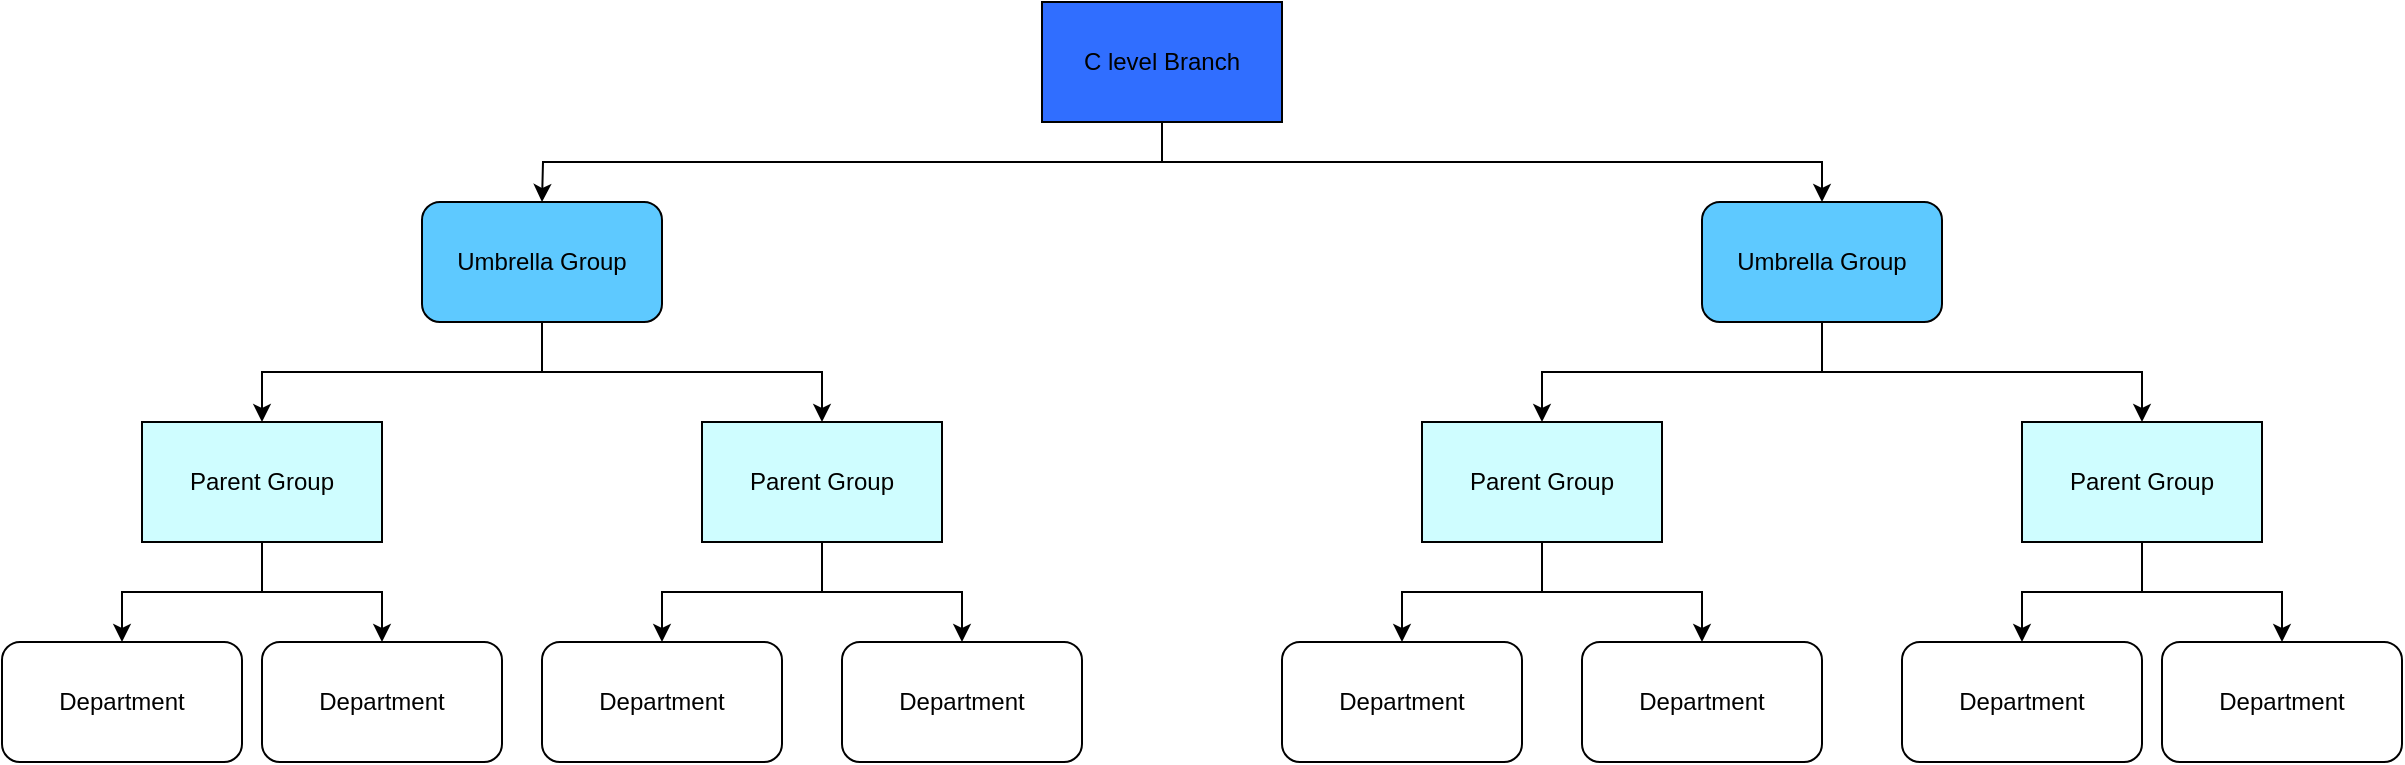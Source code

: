<mxfile version="20.5.3" type="github" pages="6">
  <diagram id="4ikQtxZD_PR35KBjlBdZ" name="TRIR org reference">
    <mxGraphModel dx="2238" dy="555" grid="1" gridSize="10" guides="1" tooltips="1" connect="1" arrows="1" fold="1" page="1" pageScale="1" pageWidth="850" pageHeight="1100" math="0" shadow="0">
      <root>
        <mxCell id="0" />
        <mxCell id="1" parent="0" />
        <mxCell id="0NV8ZL9Bznjt_yEaeso6-6" style="edgeStyle=orthogonalEdgeStyle;rounded=0;orthogonalLoop=1;jettySize=auto;html=1;exitX=0.5;exitY=1;exitDx=0;exitDy=0;entryX=0.5;entryY=0;entryDx=0;entryDy=0;" edge="1" parent="1" source="0NV8ZL9Bznjt_yEaeso6-1">
          <mxGeometry relative="1" as="geometry">
            <mxPoint x="220" y="110" as="targetPoint" />
          </mxGeometry>
        </mxCell>
        <mxCell id="0NV8ZL9Bznjt_yEaeso6-7" style="edgeStyle=orthogonalEdgeStyle;rounded=0;orthogonalLoop=1;jettySize=auto;html=1;exitX=0.5;exitY=1;exitDx=0;exitDy=0;entryX=0.5;entryY=0;entryDx=0;entryDy=0;" edge="1" parent="1" source="0NV8ZL9Bznjt_yEaeso6-1" target="0NV8ZL9Bznjt_yEaeso6-3">
          <mxGeometry relative="1" as="geometry" />
        </mxCell>
        <mxCell id="0NV8ZL9Bznjt_yEaeso6-1" value="C level Branch" style="rounded=0;whiteSpace=wrap;html=1;fillColor=#306EFF;" vertex="1" parent="1">
          <mxGeometry x="470" y="10" width="120" height="60" as="geometry" />
        </mxCell>
        <mxCell id="0NV8ZL9Bznjt_yEaeso6-33" style="edgeStyle=orthogonalEdgeStyle;rounded=0;orthogonalLoop=1;jettySize=auto;html=1;exitX=0.5;exitY=1;exitDx=0;exitDy=0;entryX=0.5;entryY=0;entryDx=0;entryDy=0;" edge="1" parent="1" source="0NV8ZL9Bznjt_yEaeso6-3" target="0NV8ZL9Bznjt_yEaeso6-10">
          <mxGeometry relative="1" as="geometry" />
        </mxCell>
        <mxCell id="0NV8ZL9Bznjt_yEaeso6-34" style="edgeStyle=orthogonalEdgeStyle;rounded=0;orthogonalLoop=1;jettySize=auto;html=1;exitX=0.5;exitY=1;exitDx=0;exitDy=0;entryX=0.5;entryY=0;entryDx=0;entryDy=0;" edge="1" parent="1" source="0NV8ZL9Bznjt_yEaeso6-3" target="0NV8ZL9Bznjt_yEaeso6-11">
          <mxGeometry relative="1" as="geometry" />
        </mxCell>
        <mxCell id="0NV8ZL9Bznjt_yEaeso6-3" value="Umbrella Group" style="rounded=1;whiteSpace=wrap;html=1;fillColor=#5EC9FF;" vertex="1" parent="1">
          <mxGeometry x="800" y="110" width="120" height="60" as="geometry" />
        </mxCell>
        <mxCell id="0NV8ZL9Bznjt_yEaeso6-37" style="edgeStyle=orthogonalEdgeStyle;rounded=0;orthogonalLoop=1;jettySize=auto;html=1;exitX=0.5;exitY=1;exitDx=0;exitDy=0;entryX=0.5;entryY=0;entryDx=0;entryDy=0;" edge="1" parent="1" source="0NV8ZL9Bznjt_yEaeso6-10" target="0NV8ZL9Bznjt_yEaeso6-16">
          <mxGeometry relative="1" as="geometry" />
        </mxCell>
        <mxCell id="0NV8ZL9Bznjt_yEaeso6-38" style="edgeStyle=orthogonalEdgeStyle;rounded=0;orthogonalLoop=1;jettySize=auto;html=1;exitX=0.5;exitY=1;exitDx=0;exitDy=0;entryX=0.5;entryY=0;entryDx=0;entryDy=0;" edge="1" parent="1" source="0NV8ZL9Bznjt_yEaeso6-10" target="0NV8ZL9Bznjt_yEaeso6-17">
          <mxGeometry relative="1" as="geometry" />
        </mxCell>
        <mxCell id="0NV8ZL9Bznjt_yEaeso6-10" value="Parent Group" style="rounded=0;whiteSpace=wrap;html=1;fillColor=#CFFDFF;" vertex="1" parent="1">
          <mxGeometry x="660" y="220" width="120" height="60" as="geometry" />
        </mxCell>
        <mxCell id="0NV8ZL9Bznjt_yEaeso6-35" style="edgeStyle=orthogonalEdgeStyle;rounded=0;orthogonalLoop=1;jettySize=auto;html=1;exitX=0.5;exitY=1;exitDx=0;exitDy=0;entryX=0.5;entryY=0;entryDx=0;entryDy=0;" edge="1" parent="1" source="0NV8ZL9Bznjt_yEaeso6-11" target="0NV8ZL9Bznjt_yEaeso6-18">
          <mxGeometry relative="1" as="geometry" />
        </mxCell>
        <mxCell id="0NV8ZL9Bznjt_yEaeso6-36" style="edgeStyle=orthogonalEdgeStyle;rounded=0;orthogonalLoop=1;jettySize=auto;html=1;exitX=0.5;exitY=1;exitDx=0;exitDy=0;entryX=0.5;entryY=0;entryDx=0;entryDy=0;" edge="1" parent="1" source="0NV8ZL9Bznjt_yEaeso6-11" target="0NV8ZL9Bznjt_yEaeso6-19">
          <mxGeometry relative="1" as="geometry" />
        </mxCell>
        <mxCell id="0NV8ZL9Bznjt_yEaeso6-11" value="Parent Group" style="rounded=0;whiteSpace=wrap;html=1;fillColor=#CFFDFF;" vertex="1" parent="1">
          <mxGeometry x="960" y="220" width="120" height="60" as="geometry" />
        </mxCell>
        <mxCell id="0NV8ZL9Bznjt_yEaeso6-16" value="Department" style="rounded=1;whiteSpace=wrap;html=1;fillColor=#FFFFFF;" vertex="1" parent="1">
          <mxGeometry x="590" y="330" width="120" height="60" as="geometry" />
        </mxCell>
        <mxCell id="0NV8ZL9Bznjt_yEaeso6-17" value="Department" style="rounded=1;whiteSpace=wrap;html=1;fillColor=#FFFFFF;" vertex="1" parent="1">
          <mxGeometry x="740" y="330" width="120" height="60" as="geometry" />
        </mxCell>
        <mxCell id="0NV8ZL9Bznjt_yEaeso6-18" value="Department" style="rounded=1;whiteSpace=wrap;html=1;fillColor=#FFFFFF;" vertex="1" parent="1">
          <mxGeometry x="900" y="330" width="120" height="60" as="geometry" />
        </mxCell>
        <mxCell id="0NV8ZL9Bznjt_yEaeso6-19" value="Department" style="rounded=1;whiteSpace=wrap;html=1;fillColor=#FFFFFF;" vertex="1" parent="1">
          <mxGeometry x="1030" y="330" width="120" height="60" as="geometry" />
        </mxCell>
        <mxCell id="0NV8ZL9Bznjt_yEaeso6-27" style="edgeStyle=orthogonalEdgeStyle;rounded=0;orthogonalLoop=1;jettySize=auto;html=1;exitX=0.5;exitY=1;exitDx=0;exitDy=0;entryX=0.5;entryY=0;entryDx=0;entryDy=0;" edge="1" parent="1" source="0NV8ZL9Bznjt_yEaeso6-20" target="0NV8ZL9Bznjt_yEaeso6-21">
          <mxGeometry relative="1" as="geometry" />
        </mxCell>
        <mxCell id="0NV8ZL9Bznjt_yEaeso6-28" style="edgeStyle=orthogonalEdgeStyle;rounded=0;orthogonalLoop=1;jettySize=auto;html=1;exitX=0.5;exitY=1;exitDx=0;exitDy=0;" edge="1" parent="1" source="0NV8ZL9Bznjt_yEaeso6-20" target="0NV8ZL9Bznjt_yEaeso6-22">
          <mxGeometry relative="1" as="geometry" />
        </mxCell>
        <mxCell id="0NV8ZL9Bznjt_yEaeso6-20" value="Umbrella Group" style="rounded=1;whiteSpace=wrap;html=1;fillColor=#5EC9FF;" vertex="1" parent="1">
          <mxGeometry x="160" y="110" width="120" height="60" as="geometry" />
        </mxCell>
        <mxCell id="0NV8ZL9Bznjt_yEaeso6-31" style="edgeStyle=orthogonalEdgeStyle;rounded=0;orthogonalLoop=1;jettySize=auto;html=1;exitX=0.5;exitY=1;exitDx=0;exitDy=0;entryX=0.5;entryY=0;entryDx=0;entryDy=0;" edge="1" parent="1" source="0NV8ZL9Bznjt_yEaeso6-21" target="0NV8ZL9Bznjt_yEaeso6-23">
          <mxGeometry relative="1" as="geometry" />
        </mxCell>
        <mxCell id="0NV8ZL9Bznjt_yEaeso6-32" style="edgeStyle=orthogonalEdgeStyle;rounded=0;orthogonalLoop=1;jettySize=auto;html=1;exitX=0.5;exitY=1;exitDx=0;exitDy=0;entryX=0.5;entryY=0;entryDx=0;entryDy=0;" edge="1" parent="1" source="0NV8ZL9Bznjt_yEaeso6-21" target="0NV8ZL9Bznjt_yEaeso6-24">
          <mxGeometry relative="1" as="geometry" />
        </mxCell>
        <mxCell id="0NV8ZL9Bznjt_yEaeso6-21" value="Parent Group" style="rounded=0;whiteSpace=wrap;html=1;fillColor=#CFFDFF;" vertex="1" parent="1">
          <mxGeometry x="20" y="220" width="120" height="60" as="geometry" />
        </mxCell>
        <mxCell id="0NV8ZL9Bznjt_yEaeso6-29" style="edgeStyle=orthogonalEdgeStyle;rounded=0;orthogonalLoop=1;jettySize=auto;html=1;exitX=0.5;exitY=1;exitDx=0;exitDy=0;entryX=0.5;entryY=0;entryDx=0;entryDy=0;" edge="1" parent="1" source="0NV8ZL9Bznjt_yEaeso6-22" target="0NV8ZL9Bznjt_yEaeso6-25">
          <mxGeometry relative="1" as="geometry" />
        </mxCell>
        <mxCell id="0NV8ZL9Bznjt_yEaeso6-30" style="edgeStyle=orthogonalEdgeStyle;rounded=0;orthogonalLoop=1;jettySize=auto;html=1;exitX=0.5;exitY=1;exitDx=0;exitDy=0;entryX=0.5;entryY=0;entryDx=0;entryDy=0;" edge="1" parent="1" source="0NV8ZL9Bznjt_yEaeso6-22" target="0NV8ZL9Bznjt_yEaeso6-26">
          <mxGeometry relative="1" as="geometry" />
        </mxCell>
        <mxCell id="0NV8ZL9Bznjt_yEaeso6-22" value="Parent Group" style="rounded=0;whiteSpace=wrap;html=1;fillColor=#CFFDFF;" vertex="1" parent="1">
          <mxGeometry x="300" y="220" width="120" height="60" as="geometry" />
        </mxCell>
        <mxCell id="0NV8ZL9Bznjt_yEaeso6-23" value="Department" style="rounded=1;whiteSpace=wrap;html=1;fillColor=#FFFFFF;" vertex="1" parent="1">
          <mxGeometry x="-50" y="330" width="120" height="60" as="geometry" />
        </mxCell>
        <mxCell id="0NV8ZL9Bznjt_yEaeso6-24" value="Department" style="rounded=1;whiteSpace=wrap;html=1;fillColor=#FFFFFF;" vertex="1" parent="1">
          <mxGeometry x="80" y="330" width="120" height="60" as="geometry" />
        </mxCell>
        <mxCell id="0NV8ZL9Bznjt_yEaeso6-25" value="Department" style="rounded=1;whiteSpace=wrap;html=1;fillColor=#FFFFFF;" vertex="1" parent="1">
          <mxGeometry x="220" y="330" width="120" height="60" as="geometry" />
        </mxCell>
        <mxCell id="0NV8ZL9Bznjt_yEaeso6-26" value="Department" style="rounded=1;whiteSpace=wrap;html=1;fillColor=#FFFFFF;" vertex="1" parent="1">
          <mxGeometry x="370" y="330" width="120" height="60" as="geometry" />
        </mxCell>
      </root>
    </mxGraphModel>
  </diagram>
  <diagram id="JPGACa9Vc3AuNK8GkuSG" name="TRIR Classification">
    <mxGraphModel dx="1319" dy="527" grid="1" gridSize="10" guides="1" tooltips="1" connect="1" arrows="1" fold="1" page="1" pageScale="1" pageWidth="850" pageHeight="1100" math="0" shadow="0">
      <root>
        <mxCell id="0" />
        <mxCell id="1" parent="0" />
        <mxCell id="skb4Jlj11IIARicnLkOH-12" style="edgeStyle=orthogonalEdgeStyle;rounded=0;orthogonalLoop=1;jettySize=auto;html=1;exitX=0.5;exitY=1;exitDx=0;exitDy=0;entryX=0.5;entryY=0;entryDx=0;entryDy=0;" edge="1" parent="1" source="skb4Jlj11IIARicnLkOH-1" target="skb4Jlj11IIARicnLkOH-3">
          <mxGeometry relative="1" as="geometry" />
        </mxCell>
        <mxCell id="skb4Jlj11IIARicnLkOH-1" value="Receive Hours worked per department code" style="rounded=0;whiteSpace=wrap;html=1;fillColor=#FFFFFF;" vertex="1" parent="1">
          <mxGeometry x="360" y="20" width="120" height="60" as="geometry" />
        </mxCell>
        <mxCell id="skb4Jlj11IIARicnLkOH-13" style="edgeStyle=orthogonalEdgeStyle;rounded=0;orthogonalLoop=1;jettySize=auto;html=1;exitX=0.5;exitY=1;exitDx=0;exitDy=0;entryX=0.5;entryY=0;entryDx=0;entryDy=0;" edge="1" parent="1" source="skb4Jlj11IIARicnLkOH-3" target="skb4Jlj11IIARicnLkOH-4">
          <mxGeometry relative="1" as="geometry" />
        </mxCell>
        <mxCell id="skb4Jlj11IIARicnLkOH-3" value="Convert department codes to parent groups" style="rounded=1;whiteSpace=wrap;html=1;fillColor=#FFFFFF;" vertex="1" parent="1">
          <mxGeometry x="360" y="110" width="120" height="60" as="geometry" />
        </mxCell>
        <mxCell id="skb4Jlj11IIARicnLkOH-8" style="edgeStyle=orthogonalEdgeStyle;rounded=0;orthogonalLoop=1;jettySize=auto;html=1;exitX=0.5;exitY=1;exitDx=0;exitDy=0;entryX=0.5;entryY=0;entryDx=0;entryDy=0;" edge="1" parent="1" source="skb4Jlj11IIARicnLkOH-4" target="skb4Jlj11IIARicnLkOH-5">
          <mxGeometry relative="1" as="geometry" />
        </mxCell>
        <mxCell id="skb4Jlj11IIARicnLkOH-9" style="edgeStyle=orthogonalEdgeStyle;rounded=0;orthogonalLoop=1;jettySize=auto;html=1;exitX=0.5;exitY=1;exitDx=0;exitDy=0;entryX=0.5;entryY=0;entryDx=0;entryDy=0;" edge="1" parent="1" source="skb4Jlj11IIARicnLkOH-4" target="skb4Jlj11IIARicnLkOH-6">
          <mxGeometry relative="1" as="geometry" />
        </mxCell>
        <mxCell id="skb4Jlj11IIARicnLkOH-4" value="List of hours per parent group" style="rounded=0;whiteSpace=wrap;html=1;fillColor=#FFFFFF;" vertex="1" parent="1">
          <mxGeometry x="360" y="200" width="120" height="60" as="geometry" />
        </mxCell>
        <mxCell id="skb4Jlj11IIARicnLkOH-5" value="Calculate TRIR for each parent group" style="rounded=1;whiteSpace=wrap;html=1;fillColor=#FFFFFF;" vertex="1" parent="1">
          <mxGeometry x="200" y="330" width="120" height="60" as="geometry" />
        </mxCell>
        <mxCell id="skb4Jlj11IIARicnLkOH-11" style="edgeStyle=orthogonalEdgeStyle;rounded=0;orthogonalLoop=1;jettySize=auto;html=1;exitX=0.5;exitY=1;exitDx=0;exitDy=0;entryX=0.5;entryY=0;entryDx=0;entryDy=0;" edge="1" parent="1" source="skb4Jlj11IIARicnLkOH-6" target="skb4Jlj11IIARicnLkOH-10">
          <mxGeometry relative="1" as="geometry" />
        </mxCell>
        <mxCell id="skb4Jlj11IIARicnLkOH-6" value="Convert parent groups to umbrella groups" style="rounded=1;whiteSpace=wrap;html=1;fillColor=#FFFFFF;" vertex="1" parent="1">
          <mxGeometry x="520" y="330" width="120" height="60" as="geometry" />
        </mxCell>
        <mxCell id="skb4Jlj11IIARicnLkOH-10" value="Calculate TRIR for each umbrella group" style="rounded=0;whiteSpace=wrap;html=1;fillColor=#FFFFFF;" vertex="1" parent="1">
          <mxGeometry x="520" y="430" width="120" height="60" as="geometry" />
        </mxCell>
      </root>
    </mxGraphModel>
  </diagram>
  <diagram name="COO" id="0PV4l2RN6ExlgMnc6IIl">
    <mxGraphModel dx="3488" dy="2154" grid="1" gridSize="10" guides="1" tooltips="1" connect="1" arrows="1" fold="1" page="1" pageScale="1" pageWidth="850" pageHeight="1100" math="0" shadow="0">
      <root>
        <mxCell id="__tivnSJPJ-c5QnjkRlh-0" />
        <mxCell id="__tivnSJPJ-c5QnjkRlh-1" parent="__tivnSJPJ-c5QnjkRlh-0" />
        <mxCell id="__tivnSJPJ-c5QnjkRlh-2" style="edgeStyle=orthogonalEdgeStyle;rounded=0;orthogonalLoop=1;jettySize=auto;html=1;exitX=0.5;exitY=1;exitDx=0;exitDy=0;entryX=0.5;entryY=0;entryDx=0;entryDy=0;" edge="1" parent="__tivnSJPJ-c5QnjkRlh-1" source="__tivnSJPJ-c5QnjkRlh-4" target="__tivnSJPJ-c5QnjkRlh-20">
          <mxGeometry relative="1" as="geometry">
            <mxPoint x="220" y="110" as="targetPoint" />
          </mxGeometry>
        </mxCell>
        <mxCell id="__tivnSJPJ-c5QnjkRlh-3" style="edgeStyle=orthogonalEdgeStyle;rounded=0;orthogonalLoop=1;jettySize=auto;html=1;exitX=0.5;exitY=1;exitDx=0;exitDy=0;entryX=0.5;entryY=0;entryDx=0;entryDy=0;" edge="1" parent="__tivnSJPJ-c5QnjkRlh-1" source="__tivnSJPJ-c5QnjkRlh-4" target="__tivnSJPJ-c5QnjkRlh-7">
          <mxGeometry relative="1" as="geometry" />
        </mxCell>
        <mxCell id="__tivnSJPJ-c5QnjkRlh-4" value="COO" style="rounded=0;whiteSpace=wrap;html=1;fillColor=#306EFF;" vertex="1" parent="__tivnSJPJ-c5QnjkRlh-1">
          <mxGeometry x="470" y="10" width="120" height="60" as="geometry" />
        </mxCell>
        <mxCell id="__tivnSJPJ-c5QnjkRlh-5" style="edgeStyle=orthogonalEdgeStyle;rounded=0;orthogonalLoop=1;jettySize=auto;html=1;exitX=0.5;exitY=1;exitDx=0;exitDy=0;entryX=0.5;entryY=0;entryDx=0;entryDy=0;" edge="1" parent="__tivnSJPJ-c5QnjkRlh-1" source="__tivnSJPJ-c5QnjkRlh-7" target="__tivnSJPJ-c5QnjkRlh-10">
          <mxGeometry relative="1" as="geometry" />
        </mxCell>
        <mxCell id="__tivnSJPJ-c5QnjkRlh-6" style="edgeStyle=orthogonalEdgeStyle;rounded=0;orthogonalLoop=1;jettySize=auto;html=1;exitX=0.5;exitY=1;exitDx=0;exitDy=0;entryX=0.5;entryY=0;entryDx=0;entryDy=0;" edge="1" parent="__tivnSJPJ-c5QnjkRlh-1" source="__tivnSJPJ-c5QnjkRlh-7" target="__tivnSJPJ-c5QnjkRlh-13">
          <mxGeometry relative="1" as="geometry" />
        </mxCell>
        <mxCell id="lzsAlcliRnoVix8cmEjQ-12" style="edgeStyle=orthogonalEdgeStyle;rounded=0;orthogonalLoop=1;jettySize=auto;html=1;exitX=0.5;exitY=1;exitDx=0;exitDy=0;entryX=0.5;entryY=0;entryDx=0;entryDy=0;" edge="1" parent="__tivnSJPJ-c5QnjkRlh-1" source="__tivnSJPJ-c5QnjkRlh-7" target="lzsAlcliRnoVix8cmEjQ-11">
          <mxGeometry relative="1" as="geometry" />
        </mxCell>
        <mxCell id="lzsAlcliRnoVix8cmEjQ-14" style="edgeStyle=orthogonalEdgeStyle;rounded=0;orthogonalLoop=1;jettySize=auto;html=1;exitX=0.5;exitY=1;exitDx=0;exitDy=0;" edge="1" parent="__tivnSJPJ-c5QnjkRlh-1" source="__tivnSJPJ-c5QnjkRlh-7" target="lzsAlcliRnoVix8cmEjQ-13">
          <mxGeometry relative="1" as="geometry" />
        </mxCell>
        <mxCell id="__tivnSJPJ-c5QnjkRlh-7" value="&lt;b&gt;MLO&lt;br&gt;&lt;br&gt;&lt;br&gt;&lt;/b&gt;" style="rounded=1;whiteSpace=wrap;html=1;fillColor=#5EC9FF;" vertex="1" parent="__tivnSJPJ-c5QnjkRlh-1">
          <mxGeometry x="692.5" y="120" width="120" height="60" as="geometry" />
        </mxCell>
        <mxCell id="__tivnSJPJ-c5QnjkRlh-8" style="edgeStyle=orthogonalEdgeStyle;rounded=0;orthogonalLoop=1;jettySize=auto;html=1;exitX=0.5;exitY=1;exitDx=0;exitDy=0;entryX=0.5;entryY=0;entryDx=0;entryDy=0;" edge="1" parent="__tivnSJPJ-c5QnjkRlh-1" source="__tivnSJPJ-c5QnjkRlh-10" target="__tivnSJPJ-c5QnjkRlh-14">
          <mxGeometry relative="1" as="geometry" />
        </mxCell>
        <mxCell id="__tivnSJPJ-c5QnjkRlh-10" value="&lt;b&gt;BSM&lt;/b&gt;" style="rounded=0;whiteSpace=wrap;html=1;fillColor=#CFFDFF;" vertex="1" parent="__tivnSJPJ-c5QnjkRlh-1">
          <mxGeometry x="412.5" y="230" width="150" height="80" as="geometry" />
        </mxCell>
        <mxCell id="__tivnSJPJ-c5QnjkRlh-12" style="edgeStyle=orthogonalEdgeStyle;rounded=0;orthogonalLoop=1;jettySize=auto;html=1;exitX=0.5;exitY=1;exitDx=0;exitDy=0;entryX=0.5;entryY=0;entryDx=0;entryDy=0;" edge="1" parent="__tivnSJPJ-c5QnjkRlh-1" source="__tivnSJPJ-c5QnjkRlh-13" target="__tivnSJPJ-c5QnjkRlh-17">
          <mxGeometry relative="1" as="geometry" />
        </mxCell>
        <mxCell id="__tivnSJPJ-c5QnjkRlh-13" value="&lt;b&gt;Production&lt;/b&gt;" style="rounded=0;whiteSpace=wrap;html=1;fillColor=#CFFDFF;" vertex="1" parent="__tivnSJPJ-c5QnjkRlh-1">
          <mxGeometry x="692.5" y="230" width="120" height="60" as="geometry" />
        </mxCell>
        <mxCell id="__tivnSJPJ-c5QnjkRlh-14" value="US041 Study Management&lt;br&gt;&lt;br&gt;US042 Accessioning&lt;br&gt;&lt;table width=&quot;233&quot; cellspacing=&quot;0&quot; cellpadding=&quot;0&quot; border=&quot;0&quot;&gt;&lt;tbody&gt;&lt;tr style=&quot;height:10.2pt&quot; height=&quot;14&quot;&gt;  &lt;td style=&quot;height: 10.2pt; width: 175pt; font-size: 8pt; font-family: Arial;&quot; width=&quot;233&quot; height=&quot;14&quot;&gt;&lt;/td&gt;&lt;/tr&gt;&lt;/tbody&gt;&lt;/table&gt;" style="rounded=1;whiteSpace=wrap;html=1;fillColor=#FFFFFF;" vertex="1" parent="__tivnSJPJ-c5QnjkRlh-1">
          <mxGeometry x="400" y="380" width="175" height="80" as="geometry" />
        </mxCell>
        <mxCell id="__tivnSJPJ-c5QnjkRlh-17" value="US020 Molecular Lab Labor (sample prep)&lt;br&gt;&lt;br&gt;US021 Molecular Lab Labor - PCR&lt;br&gt;" style="rounded=1;whiteSpace=wrap;html=1;fillColor=#FFFFFF;" vertex="1" parent="__tivnSJPJ-c5QnjkRlh-1">
          <mxGeometry x="627.5" y="370" width="250" height="80" as="geometry" />
        </mxCell>
        <mxCell id="__tivnSJPJ-c5QnjkRlh-18" style="edgeStyle=orthogonalEdgeStyle;rounded=0;orthogonalLoop=1;jettySize=auto;html=1;exitX=0.5;exitY=1;exitDx=0;exitDy=0;entryX=0.5;entryY=0;entryDx=0;entryDy=0;" edge="1" parent="__tivnSJPJ-c5QnjkRlh-1" source="__tivnSJPJ-c5QnjkRlh-20" target="__tivnSJPJ-c5QnjkRlh-23">
          <mxGeometry relative="1" as="geometry" />
        </mxCell>
        <mxCell id="__tivnSJPJ-c5QnjkRlh-19" style="edgeStyle=orthogonalEdgeStyle;rounded=0;orthogonalLoop=1;jettySize=auto;html=1;exitX=0.5;exitY=1;exitDx=0;exitDy=0;" edge="1" parent="__tivnSJPJ-c5QnjkRlh-1" source="__tivnSJPJ-c5QnjkRlh-20" target="__tivnSJPJ-c5QnjkRlh-26">
          <mxGeometry relative="1" as="geometry" />
        </mxCell>
        <mxCell id="lzsAlcliRnoVix8cmEjQ-8" style="edgeStyle=orthogonalEdgeStyle;rounded=0;orthogonalLoop=1;jettySize=auto;html=1;exitX=0.5;exitY=1;exitDx=0;exitDy=0;entryX=0.5;entryY=0;entryDx=0;entryDy=0;" edge="1" parent="__tivnSJPJ-c5QnjkRlh-1" source="__tivnSJPJ-c5QnjkRlh-20" target="lzsAlcliRnoVix8cmEjQ-5">
          <mxGeometry relative="1" as="geometry" />
        </mxCell>
        <mxCell id="__tivnSJPJ-c5QnjkRlh-20" value="&lt;b&gt;Site Operations &amp;amp; EHS&lt;/b&gt;&lt;br&gt;&lt;br&gt;US030 Site Operations" style="rounded=1;whiteSpace=wrap;html=1;fillColor=#5EC9FF;" vertex="1" parent="__tivnSJPJ-c5QnjkRlh-1">
          <mxGeometry y="120" width="160" height="50" as="geometry" />
        </mxCell>
        <mxCell id="__tivnSJPJ-c5QnjkRlh-23" value="&lt;b&gt;EHS&lt;/b&gt;&lt;br&gt;&lt;br&gt;US030 Site Operations" style="rounded=0;whiteSpace=wrap;html=1;fillColor=#CFFDFF;" vertex="1" parent="__tivnSJPJ-c5QnjkRlh-1">
          <mxGeometry x="20" y="220" width="120" height="60" as="geometry" />
        </mxCell>
        <mxCell id="__tivnSJPJ-c5QnjkRlh-26" value="&lt;b&gt;Site Operations&lt;/b&gt;&lt;br&gt;&lt;br&gt;US030 Site Operations" style="rounded=0;whiteSpace=wrap;html=1;fillColor=#CFFDFF;" vertex="1" parent="__tivnSJPJ-c5QnjkRlh-1">
          <mxGeometry x="170" y="220" width="120" height="60" as="geometry" />
        </mxCell>
        <mxCell id="lzsAlcliRnoVix8cmEjQ-2" value="Umbrella Group" style="rounded=1;whiteSpace=wrap;html=1;fillColor=#5EC9FF;" vertex="1" parent="__tivnSJPJ-c5QnjkRlh-1">
          <mxGeometry y="-250" width="120" height="60" as="geometry" />
        </mxCell>
        <mxCell id="lzsAlcliRnoVix8cmEjQ-3" value="Parent Group" style="rounded=0;whiteSpace=wrap;html=1;fillColor=#CFFDFF;" vertex="1" parent="__tivnSJPJ-c5QnjkRlh-1">
          <mxGeometry y="-180" width="120" height="60" as="geometry" />
        </mxCell>
        <mxCell id="lzsAlcliRnoVix8cmEjQ-4" value="Department" style="rounded=1;whiteSpace=wrap;html=1;fillColor=#FFFFFF;" vertex="1" parent="__tivnSJPJ-c5QnjkRlh-1">
          <mxGeometry y="-110" width="120" height="60" as="geometry" />
        </mxCell>
        <mxCell id="lzsAlcliRnoVix8cmEjQ-5" value="&lt;b&gt;Site Engineering&lt;/b&gt;&lt;br&gt;&lt;br&gt;US030 Site Operations" style="rounded=0;whiteSpace=wrap;html=1;fillColor=#CFFDFF;" vertex="1" parent="__tivnSJPJ-c5QnjkRlh-1">
          <mxGeometry x="-130" y="220" width="120" height="60" as="geometry" />
        </mxCell>
        <mxCell id="lzsAlcliRnoVix8cmEjQ-11" value="&lt;b&gt;Molecular Lab Technical&lt;br&gt;&lt;/b&gt;&lt;br&gt;US056 Molecular Lab Technical&lt;br&gt;" style="rounded=0;whiteSpace=wrap;html=1;fillColor=#CFFDFF;" vertex="1" parent="__tivnSJPJ-c5QnjkRlh-1">
          <mxGeometry x="912.5" y="230" width="180" height="80" as="geometry" />
        </mxCell>
        <mxCell id="lzsAlcliRnoVix8cmEjQ-13" value="&lt;b&gt;Scaling &amp;amp; Sustaining&lt;br&gt;&lt;/b&gt;&lt;br&gt;US102 Scaling &amp;amp; Sustaining" style="rounded=0;whiteSpace=wrap;html=1;fillColor=#CFFDFF;" vertex="1" parent="__tivnSJPJ-c5QnjkRlh-1">
          <mxGeometry x="1100" y="230" width="180" height="80" as="geometry" />
        </mxCell>
      </root>
    </mxGraphModel>
  </diagram>
  <diagram name="CCO" id="kPoYybZJMVzv0uWf1dpo">
    <mxGraphModel dx="2169" dy="527" grid="1" gridSize="10" guides="1" tooltips="1" connect="1" arrows="1" fold="1" page="1" pageScale="1" pageWidth="850" pageHeight="1100" math="0" shadow="0">
      <root>
        <mxCell id="mA0xq2Yf-DulrQeC_s-v-0" />
        <mxCell id="mA0xq2Yf-DulrQeC_s-v-1" parent="mA0xq2Yf-DulrQeC_s-v-0" />
        <mxCell id="mA0xq2Yf-DulrQeC_s-v-2" style="edgeStyle=orthogonalEdgeStyle;rounded=0;orthogonalLoop=1;jettySize=auto;html=1;exitX=0.5;exitY=1;exitDx=0;exitDy=0;entryX=0.5;entryY=0;entryDx=0;entryDy=0;" edge="1" parent="mA0xq2Yf-DulrQeC_s-v-1" source="mA0xq2Yf-DulrQeC_s-v-4">
          <mxGeometry relative="1" as="geometry">
            <mxPoint x="220" y="110" as="targetPoint" />
          </mxGeometry>
        </mxCell>
        <mxCell id="mA0xq2Yf-DulrQeC_s-v-3" style="edgeStyle=orthogonalEdgeStyle;rounded=0;orthogonalLoop=1;jettySize=auto;html=1;exitX=0.5;exitY=1;exitDx=0;exitDy=0;entryX=0.5;entryY=0;entryDx=0;entryDy=0;" edge="1" parent="mA0xq2Yf-DulrQeC_s-v-1" source="mA0xq2Yf-DulrQeC_s-v-4" target="mA0xq2Yf-DulrQeC_s-v-7">
          <mxGeometry relative="1" as="geometry" />
        </mxCell>
        <mxCell id="mA0xq2Yf-DulrQeC_s-v-4" value="CCO" style="rounded=0;whiteSpace=wrap;html=1;fillColor=#306EFF;" vertex="1" parent="mA0xq2Yf-DulrQeC_s-v-1">
          <mxGeometry x="470" y="10" width="120" height="60" as="geometry" />
        </mxCell>
        <mxCell id="mA0xq2Yf-DulrQeC_s-v-5" style="edgeStyle=orthogonalEdgeStyle;rounded=0;orthogonalLoop=1;jettySize=auto;html=1;exitX=0.5;exitY=1;exitDx=0;exitDy=0;entryX=0.5;entryY=0;entryDx=0;entryDy=0;" edge="1" parent="mA0xq2Yf-DulrQeC_s-v-1" source="mA0xq2Yf-DulrQeC_s-v-7" target="mA0xq2Yf-DulrQeC_s-v-10">
          <mxGeometry relative="1" as="geometry" />
        </mxCell>
        <mxCell id="mA0xq2Yf-DulrQeC_s-v-6" style="edgeStyle=orthogonalEdgeStyle;rounded=0;orthogonalLoop=1;jettySize=auto;html=1;exitX=0.5;exitY=1;exitDx=0;exitDy=0;entryX=0.5;entryY=0;entryDx=0;entryDy=0;" edge="1" parent="mA0xq2Yf-DulrQeC_s-v-1" source="mA0xq2Yf-DulrQeC_s-v-7" target="mA0xq2Yf-DulrQeC_s-v-13">
          <mxGeometry relative="1" as="geometry" />
        </mxCell>
        <mxCell id="mA0xq2Yf-DulrQeC_s-v-7" value="Umbrella Group" style="rounded=1;whiteSpace=wrap;html=1;fillColor=#5EC9FF;" vertex="1" parent="mA0xq2Yf-DulrQeC_s-v-1">
          <mxGeometry x="800" y="110" width="120" height="60" as="geometry" />
        </mxCell>
        <mxCell id="mA0xq2Yf-DulrQeC_s-v-8" style="edgeStyle=orthogonalEdgeStyle;rounded=0;orthogonalLoop=1;jettySize=auto;html=1;exitX=0.5;exitY=1;exitDx=0;exitDy=0;entryX=0.5;entryY=0;entryDx=0;entryDy=0;" edge="1" parent="mA0xq2Yf-DulrQeC_s-v-1" source="mA0xq2Yf-DulrQeC_s-v-10" target="mA0xq2Yf-DulrQeC_s-v-14">
          <mxGeometry relative="1" as="geometry" />
        </mxCell>
        <mxCell id="mA0xq2Yf-DulrQeC_s-v-9" style="edgeStyle=orthogonalEdgeStyle;rounded=0;orthogonalLoop=1;jettySize=auto;html=1;exitX=0.5;exitY=1;exitDx=0;exitDy=0;entryX=0.5;entryY=0;entryDx=0;entryDy=0;" edge="1" parent="mA0xq2Yf-DulrQeC_s-v-1" source="mA0xq2Yf-DulrQeC_s-v-10" target="mA0xq2Yf-DulrQeC_s-v-15">
          <mxGeometry relative="1" as="geometry" />
        </mxCell>
        <mxCell id="mA0xq2Yf-DulrQeC_s-v-10" value="Parent Group" style="rounded=0;whiteSpace=wrap;html=1;fillColor=#CFFDFF;" vertex="1" parent="mA0xq2Yf-DulrQeC_s-v-1">
          <mxGeometry x="660" y="220" width="120" height="60" as="geometry" />
        </mxCell>
        <mxCell id="mA0xq2Yf-DulrQeC_s-v-11" style="edgeStyle=orthogonalEdgeStyle;rounded=0;orthogonalLoop=1;jettySize=auto;html=1;exitX=0.5;exitY=1;exitDx=0;exitDy=0;entryX=0.5;entryY=0;entryDx=0;entryDy=0;" edge="1" parent="mA0xq2Yf-DulrQeC_s-v-1" source="mA0xq2Yf-DulrQeC_s-v-13" target="mA0xq2Yf-DulrQeC_s-v-16">
          <mxGeometry relative="1" as="geometry" />
        </mxCell>
        <mxCell id="mA0xq2Yf-DulrQeC_s-v-12" style="edgeStyle=orthogonalEdgeStyle;rounded=0;orthogonalLoop=1;jettySize=auto;html=1;exitX=0.5;exitY=1;exitDx=0;exitDy=0;entryX=0.5;entryY=0;entryDx=0;entryDy=0;" edge="1" parent="mA0xq2Yf-DulrQeC_s-v-1" source="mA0xq2Yf-DulrQeC_s-v-13" target="mA0xq2Yf-DulrQeC_s-v-17">
          <mxGeometry relative="1" as="geometry" />
        </mxCell>
        <mxCell id="mA0xq2Yf-DulrQeC_s-v-13" value="Parent Group" style="rounded=0;whiteSpace=wrap;html=1;fillColor=#CFFDFF;" vertex="1" parent="mA0xq2Yf-DulrQeC_s-v-1">
          <mxGeometry x="960" y="220" width="120" height="60" as="geometry" />
        </mxCell>
        <mxCell id="mA0xq2Yf-DulrQeC_s-v-14" value="Department" style="rounded=1;whiteSpace=wrap;html=1;fillColor=#FFFFFF;" vertex="1" parent="mA0xq2Yf-DulrQeC_s-v-1">
          <mxGeometry x="590" y="330" width="120" height="60" as="geometry" />
        </mxCell>
        <mxCell id="mA0xq2Yf-DulrQeC_s-v-15" value="Department" style="rounded=1;whiteSpace=wrap;html=1;fillColor=#FFFFFF;" vertex="1" parent="mA0xq2Yf-DulrQeC_s-v-1">
          <mxGeometry x="740" y="330" width="120" height="60" as="geometry" />
        </mxCell>
        <mxCell id="mA0xq2Yf-DulrQeC_s-v-16" value="Department" style="rounded=1;whiteSpace=wrap;html=1;fillColor=#FFFFFF;" vertex="1" parent="mA0xq2Yf-DulrQeC_s-v-1">
          <mxGeometry x="900" y="330" width="120" height="60" as="geometry" />
        </mxCell>
        <mxCell id="mA0xq2Yf-DulrQeC_s-v-17" value="Department" style="rounded=1;whiteSpace=wrap;html=1;fillColor=#FFFFFF;" vertex="1" parent="mA0xq2Yf-DulrQeC_s-v-1">
          <mxGeometry x="1030" y="330" width="120" height="60" as="geometry" />
        </mxCell>
        <mxCell id="mA0xq2Yf-DulrQeC_s-v-18" style="edgeStyle=orthogonalEdgeStyle;rounded=0;orthogonalLoop=1;jettySize=auto;html=1;exitX=0.5;exitY=1;exitDx=0;exitDy=0;entryX=0.5;entryY=0;entryDx=0;entryDy=0;" edge="1" parent="mA0xq2Yf-DulrQeC_s-v-1" source="mA0xq2Yf-DulrQeC_s-v-20" target="mA0xq2Yf-DulrQeC_s-v-23">
          <mxGeometry relative="1" as="geometry" />
        </mxCell>
        <mxCell id="mA0xq2Yf-DulrQeC_s-v-19" style="edgeStyle=orthogonalEdgeStyle;rounded=0;orthogonalLoop=1;jettySize=auto;html=1;exitX=0.5;exitY=1;exitDx=0;exitDy=0;" edge="1" parent="mA0xq2Yf-DulrQeC_s-v-1" source="mA0xq2Yf-DulrQeC_s-v-20" target="mA0xq2Yf-DulrQeC_s-v-26">
          <mxGeometry relative="1" as="geometry" />
        </mxCell>
        <mxCell id="mA0xq2Yf-DulrQeC_s-v-20" value="Umbrella Group" style="rounded=1;whiteSpace=wrap;html=1;fillColor=#5EC9FF;" vertex="1" parent="mA0xq2Yf-DulrQeC_s-v-1">
          <mxGeometry x="160" y="110" width="120" height="60" as="geometry" />
        </mxCell>
        <mxCell id="mA0xq2Yf-DulrQeC_s-v-21" style="edgeStyle=orthogonalEdgeStyle;rounded=0;orthogonalLoop=1;jettySize=auto;html=1;exitX=0.5;exitY=1;exitDx=0;exitDy=0;entryX=0.5;entryY=0;entryDx=0;entryDy=0;" edge="1" parent="mA0xq2Yf-DulrQeC_s-v-1" source="mA0xq2Yf-DulrQeC_s-v-23" target="mA0xq2Yf-DulrQeC_s-v-27">
          <mxGeometry relative="1" as="geometry" />
        </mxCell>
        <mxCell id="mA0xq2Yf-DulrQeC_s-v-22" style="edgeStyle=orthogonalEdgeStyle;rounded=0;orthogonalLoop=1;jettySize=auto;html=1;exitX=0.5;exitY=1;exitDx=0;exitDy=0;entryX=0.5;entryY=0;entryDx=0;entryDy=0;" edge="1" parent="mA0xq2Yf-DulrQeC_s-v-1" source="mA0xq2Yf-DulrQeC_s-v-23" target="mA0xq2Yf-DulrQeC_s-v-28">
          <mxGeometry relative="1" as="geometry" />
        </mxCell>
        <mxCell id="mA0xq2Yf-DulrQeC_s-v-23" value="Parent Group" style="rounded=0;whiteSpace=wrap;html=1;fillColor=#CFFDFF;" vertex="1" parent="mA0xq2Yf-DulrQeC_s-v-1">
          <mxGeometry x="20" y="220" width="120" height="60" as="geometry" />
        </mxCell>
        <mxCell id="mA0xq2Yf-DulrQeC_s-v-24" style="edgeStyle=orthogonalEdgeStyle;rounded=0;orthogonalLoop=1;jettySize=auto;html=1;exitX=0.5;exitY=1;exitDx=0;exitDy=0;entryX=0.5;entryY=0;entryDx=0;entryDy=0;" edge="1" parent="mA0xq2Yf-DulrQeC_s-v-1" source="mA0xq2Yf-DulrQeC_s-v-26" target="mA0xq2Yf-DulrQeC_s-v-29">
          <mxGeometry relative="1" as="geometry" />
        </mxCell>
        <mxCell id="mA0xq2Yf-DulrQeC_s-v-25" style="edgeStyle=orthogonalEdgeStyle;rounded=0;orthogonalLoop=1;jettySize=auto;html=1;exitX=0.5;exitY=1;exitDx=0;exitDy=0;entryX=0.5;entryY=0;entryDx=0;entryDy=0;" edge="1" parent="mA0xq2Yf-DulrQeC_s-v-1" source="mA0xq2Yf-DulrQeC_s-v-26" target="mA0xq2Yf-DulrQeC_s-v-30">
          <mxGeometry relative="1" as="geometry" />
        </mxCell>
        <mxCell id="mA0xq2Yf-DulrQeC_s-v-26" value="Parent Group" style="rounded=0;whiteSpace=wrap;html=1;fillColor=#CFFDFF;" vertex="1" parent="mA0xq2Yf-DulrQeC_s-v-1">
          <mxGeometry x="300" y="220" width="120" height="60" as="geometry" />
        </mxCell>
        <mxCell id="mA0xq2Yf-DulrQeC_s-v-27" value="Department" style="rounded=1;whiteSpace=wrap;html=1;fillColor=#FFFFFF;" vertex="1" parent="mA0xq2Yf-DulrQeC_s-v-1">
          <mxGeometry x="-50" y="330" width="120" height="60" as="geometry" />
        </mxCell>
        <mxCell id="mA0xq2Yf-DulrQeC_s-v-28" value="Department" style="rounded=1;whiteSpace=wrap;html=1;fillColor=#FFFFFF;" vertex="1" parent="mA0xq2Yf-DulrQeC_s-v-1">
          <mxGeometry x="80" y="330" width="120" height="60" as="geometry" />
        </mxCell>
        <mxCell id="mA0xq2Yf-DulrQeC_s-v-29" value="Department" style="rounded=1;whiteSpace=wrap;html=1;fillColor=#FFFFFF;" vertex="1" parent="mA0xq2Yf-DulrQeC_s-v-1">
          <mxGeometry x="220" y="330" width="120" height="60" as="geometry" />
        </mxCell>
        <mxCell id="mA0xq2Yf-DulrQeC_s-v-30" value="Department" style="rounded=1;whiteSpace=wrap;html=1;fillColor=#FFFFFF;" vertex="1" parent="mA0xq2Yf-DulrQeC_s-v-1">
          <mxGeometry x="370" y="330" width="120" height="60" as="geometry" />
        </mxCell>
      </root>
    </mxGraphModel>
  </diagram>
  <diagram name="CSO" id="Cj4di9YkKef7DrWukCAv">
    <mxGraphModel dx="2169" dy="527" grid="1" gridSize="10" guides="1" tooltips="1" connect="1" arrows="1" fold="1" page="1" pageScale="1" pageWidth="850" pageHeight="1100" math="0" shadow="0">
      <root>
        <mxCell id="Tbl4jPrLs6R4rPWI4Tbn-0" />
        <mxCell id="Tbl4jPrLs6R4rPWI4Tbn-1" parent="Tbl4jPrLs6R4rPWI4Tbn-0" />
        <mxCell id="Tbl4jPrLs6R4rPWI4Tbn-2" style="edgeStyle=orthogonalEdgeStyle;rounded=0;orthogonalLoop=1;jettySize=auto;html=1;exitX=0.5;exitY=1;exitDx=0;exitDy=0;entryX=0.5;entryY=0;entryDx=0;entryDy=0;" edge="1" parent="Tbl4jPrLs6R4rPWI4Tbn-1" source="Tbl4jPrLs6R4rPWI4Tbn-4">
          <mxGeometry relative="1" as="geometry">
            <mxPoint x="220" y="110" as="targetPoint" />
          </mxGeometry>
        </mxCell>
        <mxCell id="Tbl4jPrLs6R4rPWI4Tbn-3" style="edgeStyle=orthogonalEdgeStyle;rounded=0;orthogonalLoop=1;jettySize=auto;html=1;exitX=0.5;exitY=1;exitDx=0;exitDy=0;entryX=0.5;entryY=0;entryDx=0;entryDy=0;" edge="1" parent="Tbl4jPrLs6R4rPWI4Tbn-1" source="Tbl4jPrLs6R4rPWI4Tbn-4" target="Tbl4jPrLs6R4rPWI4Tbn-7">
          <mxGeometry relative="1" as="geometry" />
        </mxCell>
        <mxCell id="Tbl4jPrLs6R4rPWI4Tbn-4" value="CSO" style="rounded=0;whiteSpace=wrap;html=1;fillColor=#306EFF;" vertex="1" parent="Tbl4jPrLs6R4rPWI4Tbn-1">
          <mxGeometry x="470" y="10" width="120" height="60" as="geometry" />
        </mxCell>
        <mxCell id="Tbl4jPrLs6R4rPWI4Tbn-5" style="edgeStyle=orthogonalEdgeStyle;rounded=0;orthogonalLoop=1;jettySize=auto;html=1;exitX=0.5;exitY=1;exitDx=0;exitDy=0;entryX=0.5;entryY=0;entryDx=0;entryDy=0;" edge="1" parent="Tbl4jPrLs6R4rPWI4Tbn-1" source="Tbl4jPrLs6R4rPWI4Tbn-7" target="Tbl4jPrLs6R4rPWI4Tbn-10">
          <mxGeometry relative="1" as="geometry" />
        </mxCell>
        <mxCell id="Tbl4jPrLs6R4rPWI4Tbn-6" style="edgeStyle=orthogonalEdgeStyle;rounded=0;orthogonalLoop=1;jettySize=auto;html=1;exitX=0.5;exitY=1;exitDx=0;exitDy=0;entryX=0.5;entryY=0;entryDx=0;entryDy=0;" edge="1" parent="Tbl4jPrLs6R4rPWI4Tbn-1" source="Tbl4jPrLs6R4rPWI4Tbn-7" target="Tbl4jPrLs6R4rPWI4Tbn-13">
          <mxGeometry relative="1" as="geometry" />
        </mxCell>
        <mxCell id="Tbl4jPrLs6R4rPWI4Tbn-7" value="Umbrella Group" style="rounded=1;whiteSpace=wrap;html=1;fillColor=#5EC9FF;" vertex="1" parent="Tbl4jPrLs6R4rPWI4Tbn-1">
          <mxGeometry x="800" y="110" width="120" height="60" as="geometry" />
        </mxCell>
        <mxCell id="Tbl4jPrLs6R4rPWI4Tbn-8" style="edgeStyle=orthogonalEdgeStyle;rounded=0;orthogonalLoop=1;jettySize=auto;html=1;exitX=0.5;exitY=1;exitDx=0;exitDy=0;entryX=0.5;entryY=0;entryDx=0;entryDy=0;" edge="1" parent="Tbl4jPrLs6R4rPWI4Tbn-1" source="Tbl4jPrLs6R4rPWI4Tbn-10" target="Tbl4jPrLs6R4rPWI4Tbn-14">
          <mxGeometry relative="1" as="geometry" />
        </mxCell>
        <mxCell id="Tbl4jPrLs6R4rPWI4Tbn-9" style="edgeStyle=orthogonalEdgeStyle;rounded=0;orthogonalLoop=1;jettySize=auto;html=1;exitX=0.5;exitY=1;exitDx=0;exitDy=0;entryX=0.5;entryY=0;entryDx=0;entryDy=0;" edge="1" parent="Tbl4jPrLs6R4rPWI4Tbn-1" source="Tbl4jPrLs6R4rPWI4Tbn-10" target="Tbl4jPrLs6R4rPWI4Tbn-15">
          <mxGeometry relative="1" as="geometry" />
        </mxCell>
        <mxCell id="Tbl4jPrLs6R4rPWI4Tbn-10" value="Parent Group" style="rounded=0;whiteSpace=wrap;html=1;fillColor=#CFFDFF;" vertex="1" parent="Tbl4jPrLs6R4rPWI4Tbn-1">
          <mxGeometry x="660" y="220" width="120" height="60" as="geometry" />
        </mxCell>
        <mxCell id="Tbl4jPrLs6R4rPWI4Tbn-11" style="edgeStyle=orthogonalEdgeStyle;rounded=0;orthogonalLoop=1;jettySize=auto;html=1;exitX=0.5;exitY=1;exitDx=0;exitDy=0;entryX=0.5;entryY=0;entryDx=0;entryDy=0;" edge="1" parent="Tbl4jPrLs6R4rPWI4Tbn-1" source="Tbl4jPrLs6R4rPWI4Tbn-13" target="Tbl4jPrLs6R4rPWI4Tbn-16">
          <mxGeometry relative="1" as="geometry" />
        </mxCell>
        <mxCell id="Tbl4jPrLs6R4rPWI4Tbn-12" style="edgeStyle=orthogonalEdgeStyle;rounded=0;orthogonalLoop=1;jettySize=auto;html=1;exitX=0.5;exitY=1;exitDx=0;exitDy=0;entryX=0.5;entryY=0;entryDx=0;entryDy=0;" edge="1" parent="Tbl4jPrLs6R4rPWI4Tbn-1" source="Tbl4jPrLs6R4rPWI4Tbn-13" target="Tbl4jPrLs6R4rPWI4Tbn-17">
          <mxGeometry relative="1" as="geometry" />
        </mxCell>
        <mxCell id="Tbl4jPrLs6R4rPWI4Tbn-13" value="Parent Group" style="rounded=0;whiteSpace=wrap;html=1;fillColor=#CFFDFF;" vertex="1" parent="Tbl4jPrLs6R4rPWI4Tbn-1">
          <mxGeometry x="960" y="220" width="120" height="60" as="geometry" />
        </mxCell>
        <mxCell id="Tbl4jPrLs6R4rPWI4Tbn-14" value="Department" style="rounded=1;whiteSpace=wrap;html=1;fillColor=#FFFFFF;" vertex="1" parent="Tbl4jPrLs6R4rPWI4Tbn-1">
          <mxGeometry x="590" y="330" width="120" height="60" as="geometry" />
        </mxCell>
        <mxCell id="Tbl4jPrLs6R4rPWI4Tbn-15" value="Department" style="rounded=1;whiteSpace=wrap;html=1;fillColor=#FFFFFF;" vertex="1" parent="Tbl4jPrLs6R4rPWI4Tbn-1">
          <mxGeometry x="740" y="330" width="120" height="60" as="geometry" />
        </mxCell>
        <mxCell id="Tbl4jPrLs6R4rPWI4Tbn-16" value="Department" style="rounded=1;whiteSpace=wrap;html=1;fillColor=#FFFFFF;" vertex="1" parent="Tbl4jPrLs6R4rPWI4Tbn-1">
          <mxGeometry x="900" y="330" width="120" height="60" as="geometry" />
        </mxCell>
        <mxCell id="Tbl4jPrLs6R4rPWI4Tbn-17" value="Department" style="rounded=1;whiteSpace=wrap;html=1;fillColor=#FFFFFF;" vertex="1" parent="Tbl4jPrLs6R4rPWI4Tbn-1">
          <mxGeometry x="1030" y="330" width="120" height="60" as="geometry" />
        </mxCell>
        <mxCell id="Tbl4jPrLs6R4rPWI4Tbn-18" style="edgeStyle=orthogonalEdgeStyle;rounded=0;orthogonalLoop=1;jettySize=auto;html=1;exitX=0.5;exitY=1;exitDx=0;exitDy=0;entryX=0.5;entryY=0;entryDx=0;entryDy=0;" edge="1" parent="Tbl4jPrLs6R4rPWI4Tbn-1" source="Tbl4jPrLs6R4rPWI4Tbn-20" target="Tbl4jPrLs6R4rPWI4Tbn-23">
          <mxGeometry relative="1" as="geometry" />
        </mxCell>
        <mxCell id="Tbl4jPrLs6R4rPWI4Tbn-19" style="edgeStyle=orthogonalEdgeStyle;rounded=0;orthogonalLoop=1;jettySize=auto;html=1;exitX=0.5;exitY=1;exitDx=0;exitDy=0;" edge="1" parent="Tbl4jPrLs6R4rPWI4Tbn-1" source="Tbl4jPrLs6R4rPWI4Tbn-20" target="Tbl4jPrLs6R4rPWI4Tbn-26">
          <mxGeometry relative="1" as="geometry" />
        </mxCell>
        <mxCell id="Tbl4jPrLs6R4rPWI4Tbn-20" value="Umbrella Group" style="rounded=1;whiteSpace=wrap;html=1;fillColor=#5EC9FF;" vertex="1" parent="Tbl4jPrLs6R4rPWI4Tbn-1">
          <mxGeometry x="160" y="110" width="120" height="60" as="geometry" />
        </mxCell>
        <mxCell id="Tbl4jPrLs6R4rPWI4Tbn-21" style="edgeStyle=orthogonalEdgeStyle;rounded=0;orthogonalLoop=1;jettySize=auto;html=1;exitX=0.5;exitY=1;exitDx=0;exitDy=0;entryX=0.5;entryY=0;entryDx=0;entryDy=0;" edge="1" parent="Tbl4jPrLs6R4rPWI4Tbn-1" source="Tbl4jPrLs6R4rPWI4Tbn-23" target="Tbl4jPrLs6R4rPWI4Tbn-27">
          <mxGeometry relative="1" as="geometry" />
        </mxCell>
        <mxCell id="Tbl4jPrLs6R4rPWI4Tbn-22" style="edgeStyle=orthogonalEdgeStyle;rounded=0;orthogonalLoop=1;jettySize=auto;html=1;exitX=0.5;exitY=1;exitDx=0;exitDy=0;entryX=0.5;entryY=0;entryDx=0;entryDy=0;" edge="1" parent="Tbl4jPrLs6R4rPWI4Tbn-1" source="Tbl4jPrLs6R4rPWI4Tbn-23" target="Tbl4jPrLs6R4rPWI4Tbn-28">
          <mxGeometry relative="1" as="geometry" />
        </mxCell>
        <mxCell id="Tbl4jPrLs6R4rPWI4Tbn-23" value="Parent Group" style="rounded=0;whiteSpace=wrap;html=1;fillColor=#CFFDFF;" vertex="1" parent="Tbl4jPrLs6R4rPWI4Tbn-1">
          <mxGeometry x="20" y="220" width="120" height="60" as="geometry" />
        </mxCell>
        <mxCell id="Tbl4jPrLs6R4rPWI4Tbn-24" style="edgeStyle=orthogonalEdgeStyle;rounded=0;orthogonalLoop=1;jettySize=auto;html=1;exitX=0.5;exitY=1;exitDx=0;exitDy=0;entryX=0.5;entryY=0;entryDx=0;entryDy=0;" edge="1" parent="Tbl4jPrLs6R4rPWI4Tbn-1" source="Tbl4jPrLs6R4rPWI4Tbn-26" target="Tbl4jPrLs6R4rPWI4Tbn-29">
          <mxGeometry relative="1" as="geometry" />
        </mxCell>
        <mxCell id="Tbl4jPrLs6R4rPWI4Tbn-25" style="edgeStyle=orthogonalEdgeStyle;rounded=0;orthogonalLoop=1;jettySize=auto;html=1;exitX=0.5;exitY=1;exitDx=0;exitDy=0;entryX=0.5;entryY=0;entryDx=0;entryDy=0;" edge="1" parent="Tbl4jPrLs6R4rPWI4Tbn-1" source="Tbl4jPrLs6R4rPWI4Tbn-26" target="Tbl4jPrLs6R4rPWI4Tbn-30">
          <mxGeometry relative="1" as="geometry" />
        </mxCell>
        <mxCell id="Tbl4jPrLs6R4rPWI4Tbn-26" value="Parent Group" style="rounded=0;whiteSpace=wrap;html=1;fillColor=#CFFDFF;" vertex="1" parent="Tbl4jPrLs6R4rPWI4Tbn-1">
          <mxGeometry x="300" y="220" width="120" height="60" as="geometry" />
        </mxCell>
        <mxCell id="Tbl4jPrLs6R4rPWI4Tbn-27" value="Department" style="rounded=1;whiteSpace=wrap;html=1;fillColor=#FFFFFF;" vertex="1" parent="Tbl4jPrLs6R4rPWI4Tbn-1">
          <mxGeometry x="-50" y="330" width="120" height="60" as="geometry" />
        </mxCell>
        <mxCell id="Tbl4jPrLs6R4rPWI4Tbn-28" value="Department" style="rounded=1;whiteSpace=wrap;html=1;fillColor=#FFFFFF;" vertex="1" parent="Tbl4jPrLs6R4rPWI4Tbn-1">
          <mxGeometry x="80" y="330" width="120" height="60" as="geometry" />
        </mxCell>
        <mxCell id="Tbl4jPrLs6R4rPWI4Tbn-29" value="Department" style="rounded=1;whiteSpace=wrap;html=1;fillColor=#FFFFFF;" vertex="1" parent="Tbl4jPrLs6R4rPWI4Tbn-1">
          <mxGeometry x="220" y="330" width="120" height="60" as="geometry" />
        </mxCell>
        <mxCell id="Tbl4jPrLs6R4rPWI4Tbn-30" value="Department" style="rounded=1;whiteSpace=wrap;html=1;fillColor=#FFFFFF;" vertex="1" parent="Tbl4jPrLs6R4rPWI4Tbn-1">
          <mxGeometry x="370" y="330" width="120" height="60" as="geometry" />
        </mxCell>
      </root>
    </mxGraphModel>
  </diagram>
  <diagram name="CPO" id="lKbzE_b2JlR81KRdUO2x">
    <mxGraphModel dx="2169" dy="527" grid="1" gridSize="10" guides="1" tooltips="1" connect="1" arrows="1" fold="1" page="1" pageScale="1" pageWidth="850" pageHeight="1100" math="0" shadow="0">
      <root>
        <mxCell id="H2z2TlmRml_0BVb2ymfT-0" />
        <mxCell id="H2z2TlmRml_0BVb2ymfT-1" parent="H2z2TlmRml_0BVb2ymfT-0" />
        <mxCell id="H2z2TlmRml_0BVb2ymfT-2" style="edgeStyle=orthogonalEdgeStyle;rounded=0;orthogonalLoop=1;jettySize=auto;html=1;exitX=0.5;exitY=1;exitDx=0;exitDy=0;entryX=0.5;entryY=0;entryDx=0;entryDy=0;" edge="1" parent="H2z2TlmRml_0BVb2ymfT-1" source="H2z2TlmRml_0BVb2ymfT-4">
          <mxGeometry relative="1" as="geometry">
            <mxPoint x="220" y="110" as="targetPoint" />
          </mxGeometry>
        </mxCell>
        <mxCell id="H2z2TlmRml_0BVb2ymfT-3" style="edgeStyle=orthogonalEdgeStyle;rounded=0;orthogonalLoop=1;jettySize=auto;html=1;exitX=0.5;exitY=1;exitDx=0;exitDy=0;entryX=0.5;entryY=0;entryDx=0;entryDy=0;" edge="1" parent="H2z2TlmRml_0BVb2ymfT-1" source="H2z2TlmRml_0BVb2ymfT-4" target="H2z2TlmRml_0BVb2ymfT-7">
          <mxGeometry relative="1" as="geometry" />
        </mxCell>
        <mxCell id="H2z2TlmRml_0BVb2ymfT-4" value="CPO" style="rounded=0;whiteSpace=wrap;html=1;fillColor=#306EFF;" vertex="1" parent="H2z2TlmRml_0BVb2ymfT-1">
          <mxGeometry x="470" y="10" width="120" height="60" as="geometry" />
        </mxCell>
        <mxCell id="H2z2TlmRml_0BVb2ymfT-5" style="edgeStyle=orthogonalEdgeStyle;rounded=0;orthogonalLoop=1;jettySize=auto;html=1;exitX=0.5;exitY=1;exitDx=0;exitDy=0;entryX=0.5;entryY=0;entryDx=0;entryDy=0;" edge="1" parent="H2z2TlmRml_0BVb2ymfT-1" source="H2z2TlmRml_0BVb2ymfT-7" target="H2z2TlmRml_0BVb2ymfT-10">
          <mxGeometry relative="1" as="geometry" />
        </mxCell>
        <mxCell id="H2z2TlmRml_0BVb2ymfT-6" style="edgeStyle=orthogonalEdgeStyle;rounded=0;orthogonalLoop=1;jettySize=auto;html=1;exitX=0.5;exitY=1;exitDx=0;exitDy=0;entryX=0.5;entryY=0;entryDx=0;entryDy=0;" edge="1" parent="H2z2TlmRml_0BVb2ymfT-1" source="H2z2TlmRml_0BVb2ymfT-7" target="H2z2TlmRml_0BVb2ymfT-13">
          <mxGeometry relative="1" as="geometry" />
        </mxCell>
        <mxCell id="H2z2TlmRml_0BVb2ymfT-7" value="Umbrella Group" style="rounded=1;whiteSpace=wrap;html=1;fillColor=#5EC9FF;" vertex="1" parent="H2z2TlmRml_0BVb2ymfT-1">
          <mxGeometry x="800" y="110" width="120" height="60" as="geometry" />
        </mxCell>
        <mxCell id="H2z2TlmRml_0BVb2ymfT-8" style="edgeStyle=orthogonalEdgeStyle;rounded=0;orthogonalLoop=1;jettySize=auto;html=1;exitX=0.5;exitY=1;exitDx=0;exitDy=0;entryX=0.5;entryY=0;entryDx=0;entryDy=0;" edge="1" parent="H2z2TlmRml_0BVb2ymfT-1" source="H2z2TlmRml_0BVb2ymfT-10" target="H2z2TlmRml_0BVb2ymfT-14">
          <mxGeometry relative="1" as="geometry" />
        </mxCell>
        <mxCell id="H2z2TlmRml_0BVb2ymfT-9" style="edgeStyle=orthogonalEdgeStyle;rounded=0;orthogonalLoop=1;jettySize=auto;html=1;exitX=0.5;exitY=1;exitDx=0;exitDy=0;entryX=0.5;entryY=0;entryDx=0;entryDy=0;" edge="1" parent="H2z2TlmRml_0BVb2ymfT-1" source="H2z2TlmRml_0BVb2ymfT-10" target="H2z2TlmRml_0BVb2ymfT-15">
          <mxGeometry relative="1" as="geometry" />
        </mxCell>
        <mxCell id="H2z2TlmRml_0BVb2ymfT-10" value="Parent Group" style="rounded=0;whiteSpace=wrap;html=1;fillColor=#CFFDFF;" vertex="1" parent="H2z2TlmRml_0BVb2ymfT-1">
          <mxGeometry x="660" y="220" width="120" height="60" as="geometry" />
        </mxCell>
        <mxCell id="H2z2TlmRml_0BVb2ymfT-11" style="edgeStyle=orthogonalEdgeStyle;rounded=0;orthogonalLoop=1;jettySize=auto;html=1;exitX=0.5;exitY=1;exitDx=0;exitDy=0;entryX=0.5;entryY=0;entryDx=0;entryDy=0;" edge="1" parent="H2z2TlmRml_0BVb2ymfT-1" source="H2z2TlmRml_0BVb2ymfT-13" target="H2z2TlmRml_0BVb2ymfT-16">
          <mxGeometry relative="1" as="geometry" />
        </mxCell>
        <mxCell id="H2z2TlmRml_0BVb2ymfT-12" style="edgeStyle=orthogonalEdgeStyle;rounded=0;orthogonalLoop=1;jettySize=auto;html=1;exitX=0.5;exitY=1;exitDx=0;exitDy=0;entryX=0.5;entryY=0;entryDx=0;entryDy=0;" edge="1" parent="H2z2TlmRml_0BVb2ymfT-1" source="H2z2TlmRml_0BVb2ymfT-13" target="H2z2TlmRml_0BVb2ymfT-17">
          <mxGeometry relative="1" as="geometry" />
        </mxCell>
        <mxCell id="H2z2TlmRml_0BVb2ymfT-13" value="Parent Group" style="rounded=0;whiteSpace=wrap;html=1;fillColor=#CFFDFF;" vertex="1" parent="H2z2TlmRml_0BVb2ymfT-1">
          <mxGeometry x="960" y="220" width="120" height="60" as="geometry" />
        </mxCell>
        <mxCell id="H2z2TlmRml_0BVb2ymfT-14" value="Department" style="rounded=1;whiteSpace=wrap;html=1;fillColor=#FFFFFF;" vertex="1" parent="H2z2TlmRml_0BVb2ymfT-1">
          <mxGeometry x="590" y="330" width="120" height="60" as="geometry" />
        </mxCell>
        <mxCell id="H2z2TlmRml_0BVb2ymfT-15" value="Department" style="rounded=1;whiteSpace=wrap;html=1;fillColor=#FFFFFF;" vertex="1" parent="H2z2TlmRml_0BVb2ymfT-1">
          <mxGeometry x="740" y="330" width="120" height="60" as="geometry" />
        </mxCell>
        <mxCell id="H2z2TlmRml_0BVb2ymfT-16" value="Department" style="rounded=1;whiteSpace=wrap;html=1;fillColor=#FFFFFF;" vertex="1" parent="H2z2TlmRml_0BVb2ymfT-1">
          <mxGeometry x="900" y="330" width="120" height="60" as="geometry" />
        </mxCell>
        <mxCell id="H2z2TlmRml_0BVb2ymfT-17" value="Department" style="rounded=1;whiteSpace=wrap;html=1;fillColor=#FFFFFF;" vertex="1" parent="H2z2TlmRml_0BVb2ymfT-1">
          <mxGeometry x="1030" y="330" width="120" height="60" as="geometry" />
        </mxCell>
        <mxCell id="H2z2TlmRml_0BVb2ymfT-18" style="edgeStyle=orthogonalEdgeStyle;rounded=0;orthogonalLoop=1;jettySize=auto;html=1;exitX=0.5;exitY=1;exitDx=0;exitDy=0;entryX=0.5;entryY=0;entryDx=0;entryDy=0;" edge="1" parent="H2z2TlmRml_0BVb2ymfT-1" source="H2z2TlmRml_0BVb2ymfT-20" target="H2z2TlmRml_0BVb2ymfT-23">
          <mxGeometry relative="1" as="geometry" />
        </mxCell>
        <mxCell id="H2z2TlmRml_0BVb2ymfT-19" style="edgeStyle=orthogonalEdgeStyle;rounded=0;orthogonalLoop=1;jettySize=auto;html=1;exitX=0.5;exitY=1;exitDx=0;exitDy=0;" edge="1" parent="H2z2TlmRml_0BVb2ymfT-1" source="H2z2TlmRml_0BVb2ymfT-20" target="H2z2TlmRml_0BVb2ymfT-26">
          <mxGeometry relative="1" as="geometry" />
        </mxCell>
        <mxCell id="H2z2TlmRml_0BVb2ymfT-20" value="Umbrella Group" style="rounded=1;whiteSpace=wrap;html=1;fillColor=#5EC9FF;" vertex="1" parent="H2z2TlmRml_0BVb2ymfT-1">
          <mxGeometry x="160" y="110" width="120" height="60" as="geometry" />
        </mxCell>
        <mxCell id="H2z2TlmRml_0BVb2ymfT-21" style="edgeStyle=orthogonalEdgeStyle;rounded=0;orthogonalLoop=1;jettySize=auto;html=1;exitX=0.5;exitY=1;exitDx=0;exitDy=0;entryX=0.5;entryY=0;entryDx=0;entryDy=0;" edge="1" parent="H2z2TlmRml_0BVb2ymfT-1" source="H2z2TlmRml_0BVb2ymfT-23" target="H2z2TlmRml_0BVb2ymfT-27">
          <mxGeometry relative="1" as="geometry" />
        </mxCell>
        <mxCell id="H2z2TlmRml_0BVb2ymfT-22" style="edgeStyle=orthogonalEdgeStyle;rounded=0;orthogonalLoop=1;jettySize=auto;html=1;exitX=0.5;exitY=1;exitDx=0;exitDy=0;entryX=0.5;entryY=0;entryDx=0;entryDy=0;" edge="1" parent="H2z2TlmRml_0BVb2ymfT-1" source="H2z2TlmRml_0BVb2ymfT-23" target="H2z2TlmRml_0BVb2ymfT-28">
          <mxGeometry relative="1" as="geometry" />
        </mxCell>
        <mxCell id="H2z2TlmRml_0BVb2ymfT-23" value="Parent Group" style="rounded=0;whiteSpace=wrap;html=1;fillColor=#CFFDFF;" vertex="1" parent="H2z2TlmRml_0BVb2ymfT-1">
          <mxGeometry x="20" y="220" width="120" height="60" as="geometry" />
        </mxCell>
        <mxCell id="H2z2TlmRml_0BVb2ymfT-24" style="edgeStyle=orthogonalEdgeStyle;rounded=0;orthogonalLoop=1;jettySize=auto;html=1;exitX=0.5;exitY=1;exitDx=0;exitDy=0;entryX=0.5;entryY=0;entryDx=0;entryDy=0;" edge="1" parent="H2z2TlmRml_0BVb2ymfT-1" source="H2z2TlmRml_0BVb2ymfT-26" target="H2z2TlmRml_0BVb2ymfT-29">
          <mxGeometry relative="1" as="geometry" />
        </mxCell>
        <mxCell id="H2z2TlmRml_0BVb2ymfT-25" style="edgeStyle=orthogonalEdgeStyle;rounded=0;orthogonalLoop=1;jettySize=auto;html=1;exitX=0.5;exitY=1;exitDx=0;exitDy=0;entryX=0.5;entryY=0;entryDx=0;entryDy=0;" edge="1" parent="H2z2TlmRml_0BVb2ymfT-1" source="H2z2TlmRml_0BVb2ymfT-26" target="H2z2TlmRml_0BVb2ymfT-30">
          <mxGeometry relative="1" as="geometry" />
        </mxCell>
        <mxCell id="H2z2TlmRml_0BVb2ymfT-26" value="Parent Group" style="rounded=0;whiteSpace=wrap;html=1;fillColor=#CFFDFF;" vertex="1" parent="H2z2TlmRml_0BVb2ymfT-1">
          <mxGeometry x="300" y="220" width="120" height="60" as="geometry" />
        </mxCell>
        <mxCell id="H2z2TlmRml_0BVb2ymfT-27" value="Department" style="rounded=1;whiteSpace=wrap;html=1;fillColor=#FFFFFF;" vertex="1" parent="H2z2TlmRml_0BVb2ymfT-1">
          <mxGeometry x="-50" y="330" width="120" height="60" as="geometry" />
        </mxCell>
        <mxCell id="H2z2TlmRml_0BVb2ymfT-28" value="Department" style="rounded=1;whiteSpace=wrap;html=1;fillColor=#FFFFFF;" vertex="1" parent="H2z2TlmRml_0BVb2ymfT-1">
          <mxGeometry x="80" y="330" width="120" height="60" as="geometry" />
        </mxCell>
        <mxCell id="H2z2TlmRml_0BVb2ymfT-29" value="Department" style="rounded=1;whiteSpace=wrap;html=1;fillColor=#FFFFFF;" vertex="1" parent="H2z2TlmRml_0BVb2ymfT-1">
          <mxGeometry x="220" y="330" width="120" height="60" as="geometry" />
        </mxCell>
        <mxCell id="H2z2TlmRml_0BVb2ymfT-30" value="Department" style="rounded=1;whiteSpace=wrap;html=1;fillColor=#FFFFFF;" vertex="1" parent="H2z2TlmRml_0BVb2ymfT-1">
          <mxGeometry x="370" y="330" width="120" height="60" as="geometry" />
        </mxCell>
      </root>
    </mxGraphModel>
  </diagram>
</mxfile>
